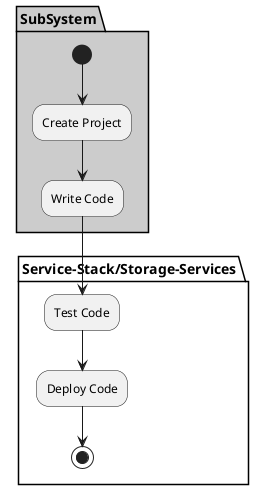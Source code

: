 @startuml

partition "Service-Stack/Storage-Services" {

}

partition SubSystem  #cccccc {
  (*) --> "Create Project"
  --> "Write Code"
}

partition "Service-Stack/Storage-Services" {
  "Write Code" --> "Test Code"
  "Test Code" --> "Deploy Code"
  "Deploy Code" --> (*)
}

@enduml
